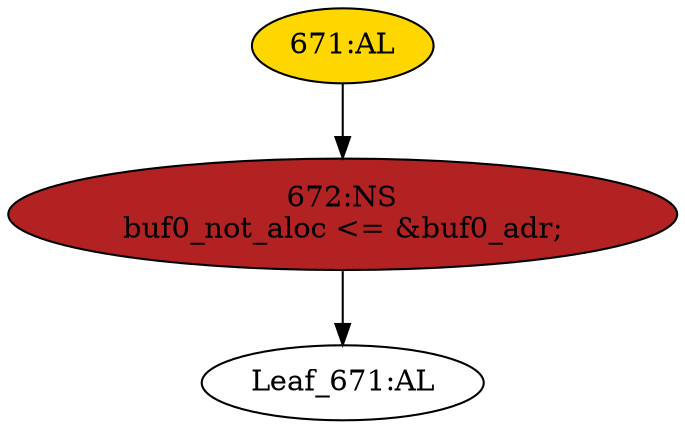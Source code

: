 strict digraph "" {
	node [label="\N"];
	"671:AL"	 [ast="<pyverilog.vparser.ast.Always object at 0x7fae5e225c10>",
		clk_sens=True,
		fillcolor=gold,
		label="671:AL",
		sens="['clk']",
		statements="[]",
		style=filled,
		typ=Always,
		use_var="['buf0_adr']"];
	"672:NS"	 [ast="<pyverilog.vparser.ast.NonblockingSubstitution object at 0x7fae5e225d10>",
		fillcolor=firebrick,
		label="672:NS
buf0_not_aloc <= &buf0_adr;",
		statements="[<pyverilog.vparser.ast.NonblockingSubstitution object at 0x7fae5e225d10>]",
		style=filled,
		typ=NonblockingSubstitution];
	"671:AL" -> "672:NS"	 [cond="[]",
		lineno=None];
	"Leaf_671:AL"	 [def_var="['buf0_not_aloc']",
		label="Leaf_671:AL"];
	"672:NS" -> "Leaf_671:AL"	 [cond="[]",
		lineno=None];
}
